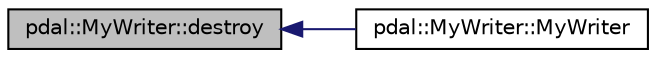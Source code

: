 digraph "pdal::MyWriter::destroy"
{
  edge [fontname="Helvetica",fontsize="10",labelfontname="Helvetica",labelfontsize="10"];
  node [fontname="Helvetica",fontsize="10",shape=record];
  rankdir="LR";
  Node1 [label="pdal::MyWriter::destroy",height=0.2,width=0.4,color="black", fillcolor="grey75", style="filled", fontcolor="black"];
  Node1 -> Node2 [dir="back",color="midnightblue",fontsize="10",style="solid",fontname="Helvetica"];
  Node2 [label="pdal::MyWriter::MyWriter",height=0.2,width=0.4,color="black", fillcolor="white", style="filled",URL="$classpdal_1_1MyWriter.html#a7a1ec3d8ebe4b4602537edecf4a00e4b"];
}
